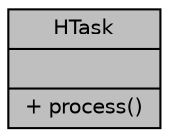 digraph "HTask"
{
 // INTERACTIVE_SVG=YES
  bgcolor="transparent";
  edge [fontname="Helvetica",fontsize="10",labelfontname="Helvetica",labelfontsize="10"];
  node [fontname="Helvetica",fontsize="10",shape=record];
  Node1 [label="{HTask\n||+ process()\l}",height=0.2,width=0.4,color="black", fillcolor="grey75", style="filled", fontcolor="black"];
}
